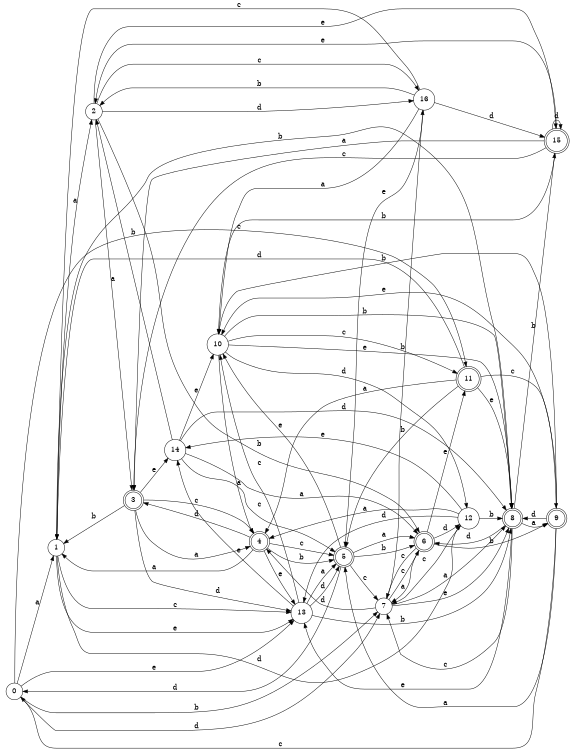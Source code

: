 digraph n14_2 {
__start0 [label="" shape="none"];

rankdir=LR;
size="8,5";

s0 [style="filled", color="black", fillcolor="white" shape="circle", label="0"];
s1 [style="filled", color="black", fillcolor="white" shape="circle", label="1"];
s2 [style="filled", color="black", fillcolor="white" shape="circle", label="2"];
s3 [style="rounded,filled", color="black", fillcolor="white" shape="doublecircle", label="3"];
s4 [style="rounded,filled", color="black", fillcolor="white" shape="doublecircle", label="4"];
s5 [style="rounded,filled", color="black", fillcolor="white" shape="doublecircle", label="5"];
s6 [style="rounded,filled", color="black", fillcolor="white" shape="doublecircle", label="6"];
s7 [style="filled", color="black", fillcolor="white" shape="circle", label="7"];
s8 [style="rounded,filled", color="black", fillcolor="white" shape="doublecircle", label="8"];
s9 [style="rounded,filled", color="black", fillcolor="white" shape="doublecircle", label="9"];
s10 [style="filled", color="black", fillcolor="white" shape="circle", label="10"];
s11 [style="rounded,filled", color="black", fillcolor="white" shape="doublecircle", label="11"];
s12 [style="filled", color="black", fillcolor="white" shape="circle", label="12"];
s13 [style="filled", color="black", fillcolor="white" shape="circle", label="13"];
s14 [style="filled", color="black", fillcolor="white" shape="circle", label="14"];
s15 [style="rounded,filled", color="black", fillcolor="white" shape="doublecircle", label="15"];
s16 [style="filled", color="black", fillcolor="white" shape="circle", label="16"];
s0 -> s1 [label="a"];
s0 -> s7 [label="b"];
s0 -> s11 [label="c"];
s0 -> s7 [label="d"];
s0 -> s13 [label="e"];
s1 -> s2 [label="a"];
s1 -> s8 [label="b"];
s1 -> s13 [label="c"];
s1 -> s12 [label="d"];
s1 -> s13 [label="e"];
s2 -> s3 [label="a"];
s2 -> s6 [label="b"];
s2 -> s16 [label="c"];
s2 -> s16 [label="d"];
s2 -> s15 [label="e"];
s3 -> s4 [label="a"];
s3 -> s1 [label="b"];
s3 -> s4 [label="c"];
s3 -> s13 [label="d"];
s3 -> s14 [label="e"];
s4 -> s1 [label="a"];
s4 -> s5 [label="b"];
s4 -> s5 [label="c"];
s4 -> s3 [label="d"];
s4 -> s13 [label="e"];
s5 -> s6 [label="a"];
s5 -> s6 [label="b"];
s5 -> s7 [label="c"];
s5 -> s0 [label="d"];
s5 -> s10 [label="e"];
s6 -> s7 [label="a"];
s6 -> s9 [label="b"];
s6 -> s7 [label="c"];
s6 -> s12 [label="d"];
s6 -> s11 [label="e"];
s7 -> s8 [label="a"];
s7 -> s16 [label="b"];
s7 -> s6 [label="c"];
s7 -> s4 [label="d"];
s7 -> s8 [label="e"];
s8 -> s9 [label="a"];
s8 -> s15 [label="b"];
s8 -> s7 [label="c"];
s8 -> s6 [label="d"];
s8 -> s13 [label="e"];
s9 -> s5 [label="a"];
s9 -> s10 [label="b"];
s9 -> s0 [label="c"];
s9 -> s8 [label="d"];
s9 -> s10 [label="e"];
s10 -> s4 [label="a"];
s10 -> s8 [label="b"];
s10 -> s11 [label="c"];
s10 -> s12 [label="d"];
s10 -> s8 [label="e"];
s11 -> s4 [label="a"];
s11 -> s5 [label="b"];
s11 -> s9 [label="c"];
s11 -> s1 [label="d"];
s11 -> s8 [label="e"];
s12 -> s4 [label="a"];
s12 -> s8 [label="b"];
s12 -> s7 [label="c"];
s12 -> s13 [label="d"];
s12 -> s14 [label="e"];
s13 -> s5 [label="a"];
s13 -> s8 [label="b"];
s13 -> s10 [label="c"];
s13 -> s5 [label="d"];
s13 -> s14 [label="e"];
s14 -> s6 [label="a"];
s14 -> s2 [label="b"];
s14 -> s5 [label="c"];
s14 -> s8 [label="d"];
s14 -> s10 [label="e"];
s15 -> s3 [label="a"];
s15 -> s10 [label="b"];
s15 -> s3 [label="c"];
s15 -> s15 [label="d"];
s15 -> s2 [label="e"];
s16 -> s10 [label="a"];
s16 -> s2 [label="b"];
s16 -> s1 [label="c"];
s16 -> s15 [label="d"];
s16 -> s5 [label="e"];

}
